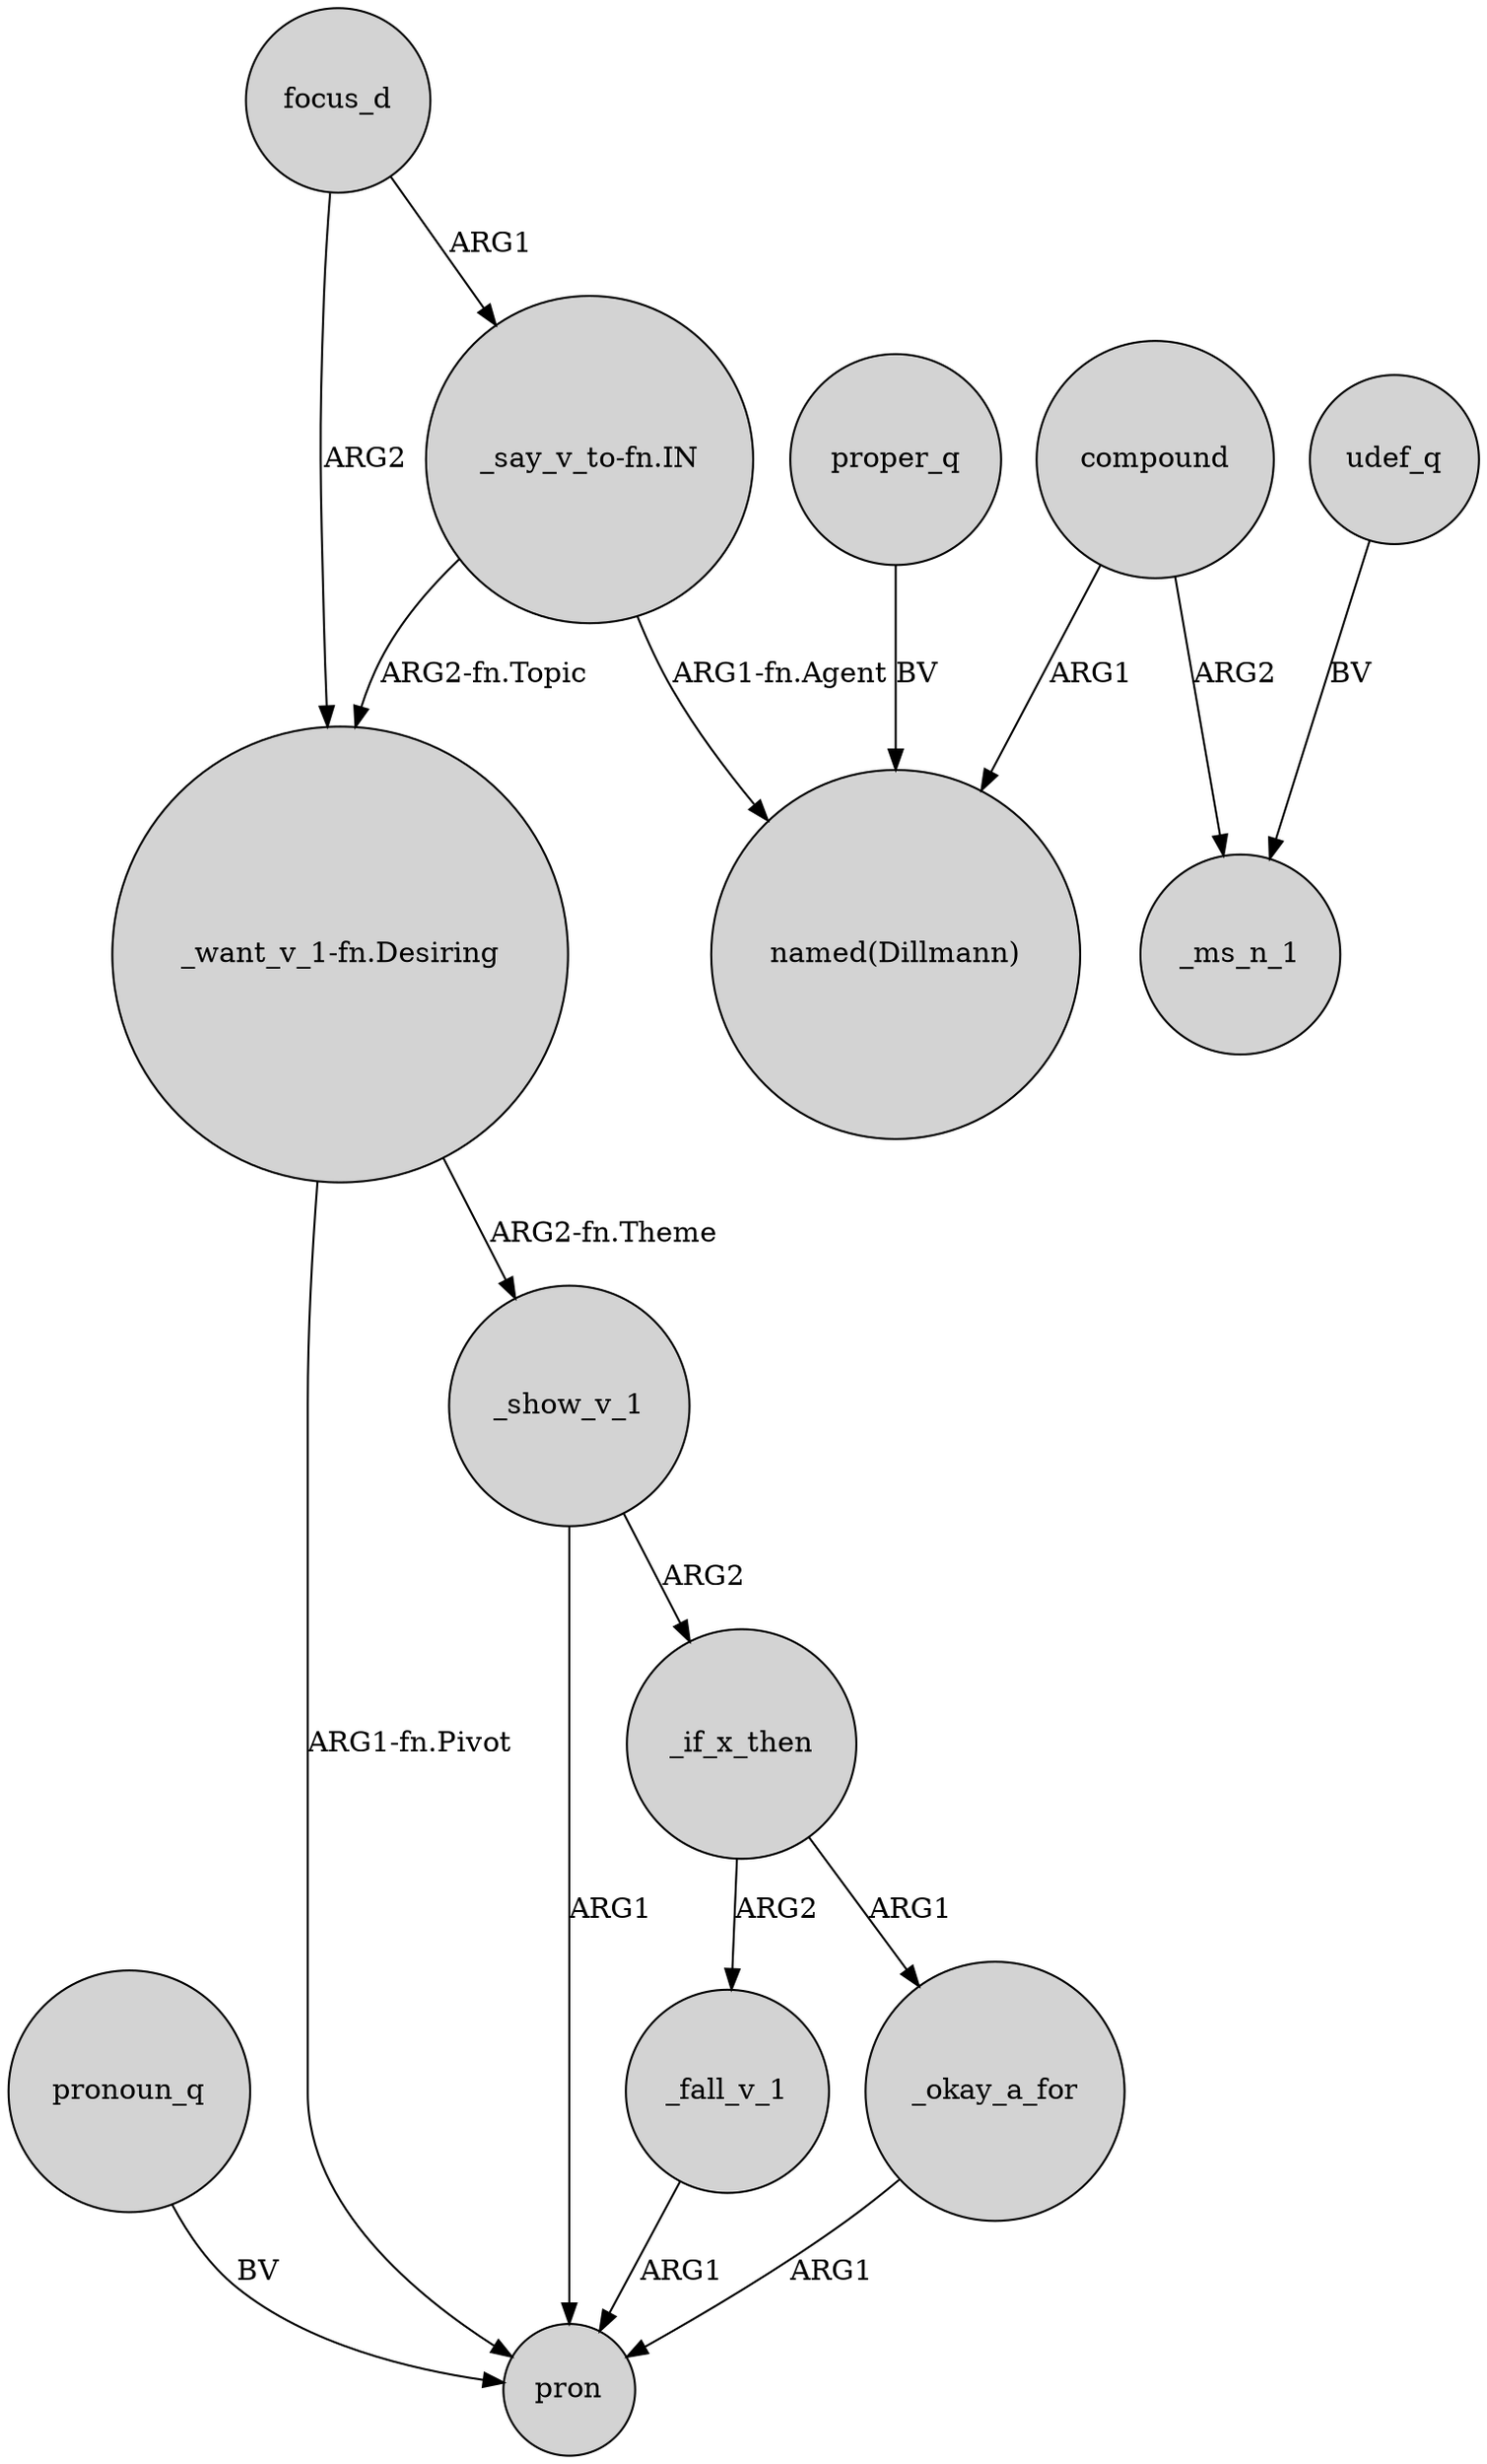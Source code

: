 digraph {
	node [shape=circle style=filled]
	"_want_v_1-fn.Desiring" -> pron [label="ARG1-fn.Pivot"]
	udef_q -> _ms_n_1 [label=BV]
	focus_d -> "_want_v_1-fn.Desiring" [label=ARG2]
	"_say_v_to-fn.IN" -> "_want_v_1-fn.Desiring" [label="ARG2-fn.Topic"]
	_if_x_then -> _fall_v_1 [label=ARG2]
	proper_q -> "named(Dillmann)" [label=BV]
	"_want_v_1-fn.Desiring" -> _show_v_1 [label="ARG2-fn.Theme"]
	_show_v_1 -> _if_x_then [label=ARG2]
	_fall_v_1 -> pron [label=ARG1]
	compound -> "named(Dillmann)" [label=ARG1]
	compound -> _ms_n_1 [label=ARG2]
	_okay_a_for -> pron [label=ARG1]
	"_say_v_to-fn.IN" -> "named(Dillmann)" [label="ARG1-fn.Agent"]
	_if_x_then -> _okay_a_for [label=ARG1]
	focus_d -> "_say_v_to-fn.IN" [label=ARG1]
	_show_v_1 -> pron [label=ARG1]
	pronoun_q -> pron [label=BV]
}
